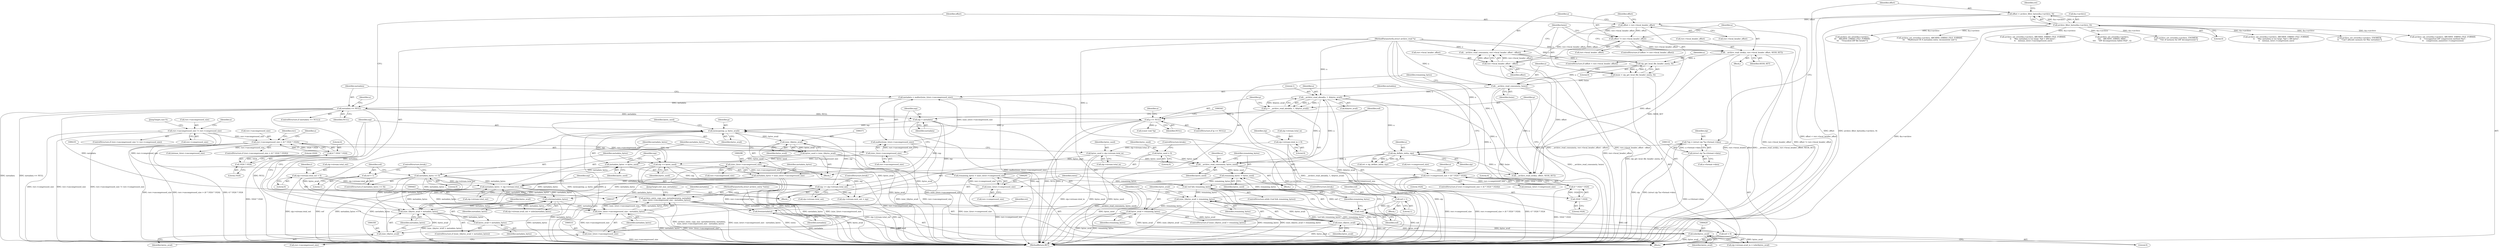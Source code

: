 digraph "0_libarchive_d0331e8e5b05b475f20b1f3101fe1ad772d7e7e7@API" {
"1000528" [label="(Call,archive_entry_copy_mac_metadata(entry, metadata,\n\t    (size_t)rsrc->uncompressed_size - metadata_bytes))"];
"1000109" [label="(MethodParameterIn,struct archive_entry *entry)"];
"1000240" [label="(Call,metadata == NULL)"];
"1000231" [label="(Call,metadata = malloc((size_t)rsrc->uncompressed_size))"];
"1000233" [label="(Call,malloc((size_t)rsrc->uncompressed_size))"];
"1000234" [label="(Call,(size_t)rsrc->uncompressed_size)"];
"1000182" [label="(Call,rsrc->uncompressed_size > (4 * 1024 * 1024))"];
"1000148" [label="(Call,rsrc->uncompressed_size != rsrc->compressed_size)"];
"1000186" [label="(Call,4 * 1024 * 1024)"];
"1000188" [label="(Call,1024 * 1024)"];
"1000531" [label="(Call,(size_t)rsrc->uncompressed_size - metadata_bytes)"];
"1000532" [label="(Call,(size_t)rsrc->uncompressed_size)"];
"1000297" [label="(Call,(size_t)rsrc->uncompressed_size)"];
"1000295" [label="(Call,metadata_bytes = (size_t)rsrc->uncompressed_size)"];
"1000502" [label="(Call,metadata_bytes -= zip->stream.total_out)"];
"1000445" [label="(Call,zip->stream.total_out = 0)"];
"1000380" [label="(Call,metadata_bytes == 0)"];
"1000373" [label="(Call,metadata_bytes -= bytes_used)"];
"1000368" [label="(Call,bytes_used = (size_t)bytes_avail)"];
"1000370" [label="(Call,(size_t)bytes_avail)"];
"1000364" [label="(Call,memcpy(mp, p, bytes_avail))"];
"1000376" [label="(Call,mp += bytes_used)"];
"1000302" [label="(Call,mp = metadata)"];
"1000509" [label="(Call,mp += zip->stream.total_out)"];
"1000325" [label="(Call,p == NULL)"];
"1000317" [label="(Call,p = __archive_read_ahead(a, 1, &bytes_avail))"];
"1000319" [label="(Call,__archive_read_ahead(a, 1, &bytes_avail))"];
"1000285" [label="(Call,__archive_read_consume(a, hsize))"];
"1000282" [label="(Call,zip_get_local_file_header_size(a, 0))"];
"1000259" [label="(Call,__archive_read_consume(a, rsrc->local_header_offset - offset))"];
"1000108" [label="(MethodParameterIn,struct archive_read *a)"];
"1000261" [label="(Call,rsrc->local_header_offset - offset)"];
"1000254" [label="(Call,offset < rsrc->local_header_offset)"];
"1000125" [label="(Call,offset = archive_filter_bytes(&a->archive, 0))"];
"1000127" [label="(Call,archive_filter_bytes(&a->archive, 0))"];
"1000274" [label="(Call,__archive_read_seek(a, rsrc->local_header_offset, SEEK_SET))"];
"1000268" [label="(Call,offset != rsrc->local_header_offset)"];
"1000280" [label="(Call,hsize = zip_get_local_file_header_size(a, 0))"];
"1000522" [label="(Call,__archive_read_consume(a, bytes_used))"];
"1000392" [label="(Call,zip_deflate_init(a, zip))"];
"1000113" [label="(Call,*zip = (struct zip *)a->format->data)"];
"1000115" [label="(Call,(struct zip *)a->format->data)"];
"1000495" [label="(Call,bytes_used = zip->stream.total_in)"];
"1000422" [label="(Call,zip->stream.total_in = 0)"];
"1000518" [label="(Call,bytes_used = 0)"];
"1000361" [label="(Call,bytes_avail = metadata_bytes)"];
"1000356" [label="(Call,(size_t)bytes_avail > metadata_bytes)"];
"1000357" [label="(Call,(size_t)bytes_avail)"];
"1000342" [label="(Call,(size_t)bytes_avail)"];
"1000346" [label="(Call,bytes_avail = remaining_bytes)"];
"1000341" [label="(Call,(size_t)bytes_avail > remaining_bytes)"];
"1000309" [label="(Call,!eof && remaining_bytes)"];
"1000310" [label="(Call,!eof)"];
"1000383" [label="(Call,eof = 1)"];
"1000466" [label="(Call,eof = 1)"];
"1000305" [label="(Call,eof = 0)"];
"1000288" [label="(Call,remaining_bytes = (size_t)rsrc->compressed_size)"];
"1000290" [label="(Call,(size_t)rsrc->compressed_size)"];
"1000207" [label="(Call,rsrc->compressed_size > (4 * 1024 * 1024))"];
"1000211" [label="(Call,4 * 1024 * 1024)"];
"1000213" [label="(Call,1024 * 1024)"];
"1000525" [label="(Call,remaining_bytes -= bytes_used)"];
"1000419" [label="(Call,(uInt)bytes_avail)"];
"1000442" [label="(Call,(uInt)metadata_bytes)"];
"1000548" [label="(Call,free(metadata))"];
"1000538" [label="(JumpTarget,exit_mac_metadata:)"];
"1000281" [label="(Identifier,hsize)"];
"1000321" [label="(Literal,1)"];
"1000410" [label="(Call,(const void *)p)"];
"1000549" [label="(Identifier,metadata)"];
"1000273" [label="(Block,)"];
"1000188" [label="(Call,1024 * 1024)"];
"1000312" [label="(Identifier,remaining_bytes)"];
"1000240" [label="(Call,metadata == NULL)"];
"1000364" [label="(Call,memcpy(mp, p, bytes_avail))"];
"1000192" [label="(Call,archive_set_error(&a->archive, ARCHIVE_ERRNO_FILE_FORMAT,\n\t\t    \"Mac metadata is too large: %jd > 4M bytes\",\n \t\t    (intmax_t)rsrc->uncompressed_size))"];
"1000421" [label="(Identifier,bytes_avail)"];
"1000393" [label="(Identifier,a)"];
"1000483" [label="(Call,archive_set_error(&a->archive,\n\t\t\t\t    ARCHIVE_ERRNO_MISC,\n\t\t\t\t    \"ZIP decompression failed (%d)\", r))"];
"1000303" [label="(Identifier,mp)"];
"1000373" [label="(Call,metadata_bytes -= bytes_used)"];
"1000183" [label="(Call,rsrc->uncompressed_size)"];
"1000532" [label="(Call,(size_t)rsrc->uncompressed_size)"];
"1000381" [label="(Identifier,metadata_bytes)"];
"1000262" [label="(Call,rsrc->local_header_offset)"];
"1000199" [label="(Call,(intmax_t)rsrc->uncompressed_size)"];
"1000347" [label="(Identifier,bytes_avail)"];
"1000310" [label="(Call,!eof)"];
"1000285" [label="(Call,__archive_read_consume(a, hsize))"];
"1000109" [label="(MethodParameterIn,struct archive_entry *entry)"];
"1000186" [label="(Call,4 * 1024 * 1024)"];
"1000369" [label="(Identifier,bytes_used)"];
"1000125" [label="(Call,offset = archive_filter_bytes(&a->archive, 0))"];
"1000446" [label="(Call,zip->stream.total_out)"];
"1000445" [label="(Call,zip->stream.total_out = 0)"];
"1000519" [label="(Identifier,bytes_used)"];
"1000327" [label="(Identifier,NULL)"];
"1000302" [label="(Call,mp = metadata)"];
"1000231" [label="(Call,metadata = malloc((size_t)rsrc->uncompressed_size))"];
"1000537" [label="(Identifier,metadata_bytes)"];
"1000520" [label="(Literal,0)"];
"1000341" [label="(Call,(size_t)bytes_avail > remaining_bytes)"];
"1000432" [label="(Identifier,zip)"];
"1000208" [label="(Call,rsrc->compressed_size)"];
"1000270" [label="(Call,rsrc->local_header_offset)"];
"1000309" [label="(Call,!eof && remaining_bytes)"];
"1000529" [label="(Identifier,entry)"];
"1000128" [label="(Call,&a->archive)"];
"1000363" [label="(Identifier,metadata_bytes)"];
"1000539" [label="(Call,__archive_read_seek(a, offset, SEEK_SET))"];
"1000287" [label="(Identifier,hsize)"];
"1000290" [label="(Call,(size_t)rsrc->compressed_size)"];
"1000311" [label="(Identifier,eof)"];
"1000516" [label="(ControlStructure,break;)"];
"1000211" [label="(Call,4 * 1024 * 1024)"];
"1000256" [label="(Call,rsrc->local_header_offset)"];
"1000413" [label="(Call,zip->stream.avail_in = (uInt)bytes_avail)"];
"1000232" [label="(Identifier,metadata)"];
"1000471" [label="(Call,archive_set_error(&a->archive, ENOMEM,\n\t\t\t\t    \"Out of memory for ZIP decompression\"))"];
"1000280" [label="(Call,hsize = zip_get_local_file_header_size(a, 0))"];
"1000521" [label="(ControlStructure,break;)"];
"1000132" [label="(Literal,0)"];
"1000356" [label="(Call,(size_t)bytes_avail > metadata_bytes)"];
"1000304" [label="(Identifier,metadata)"];
"1000355" [label="(ControlStructure,if ((size_t)bytes_avail > metadata_bytes))"];
"1000374" [label="(Identifier,metadata_bytes)"];
"1000368" [label="(Call,bytes_used = (size_t)bytes_avail)"];
"1000390" [label="(Call,ret = zip_deflate_init(a, zip))"];
"1000375" [label="(Identifier,bytes_used)"];
"1000292" [label="(Call,rsrc->compressed_size)"];
"1000282" [label="(Call,zip_get_local_file_header_size(a, 0))"];
"1000127" [label="(Call,archive_filter_bytes(&a->archive, 0))"];
"1000269" [label="(Identifier,offset)"];
"1000239" [label="(ControlStructure,if (metadata == NULL))"];
"1000241" [label="(Identifier,metadata)"];
"1000534" [label="(Call,rsrc->uncompressed_size)"];
"1000377" [label="(Identifier,mp)"];
"1000388" [label="(Block,)"];
"1000526" [label="(Identifier,remaining_bytes)"];
"1000255" [label="(Identifier,offset)"];
"1000359" [label="(Identifier,bytes_avail)"];
"1000286" [label="(Identifier,a)"];
"1000320" [label="(Identifier,a)"];
"1000419" [label="(Call,(uInt)bytes_avail)"];
"1000382" [label="(Literal,0)"];
"1000318" [label="(Identifier,p)"];
"1000113" [label="(Call,*zip = (struct zip *)a->format->data)"];
"1000380" [label="(Call,metadata_bytes == 0)"];
"1000324" [label="(ControlStructure,if (p == NULL))"];
"1000384" [label="(Identifier,eof)"];
"1000289" [label="(Identifier,remaining_bytes)"];
"1000348" [label="(Identifier,remaining_bytes)"];
"1000181" [label="(ControlStructure,if (rsrc->uncompressed_size > (4 * 1024 * 1024)))"];
"1000322" [label="(Call,&bytes_avail)"];
"1000117" [label="(Call,a->format->data)"];
"1000370" [label="(Call,(size_t)bytes_avail)"];
"1000274" [label="(Call,__archive_read_seek(a, rsrc->local_header_offset, SEEK_SET))"];
"1000276" [label="(Call,rsrc->local_header_offset)"];
"1000111" [label="(Block,)"];
"1000217" [label="(Call,archive_set_error(&a->archive, ARCHIVE_ERRNO_FILE_FORMAT,\n\t\t    \"Mac metadata is too large: %jd > 4M bytes\",\n\t\t    (intmax_t)rsrc->compressed_size))"];
"1000108" [label="(MethodParameterIn,struct archive_read *a)"];
"1000429" [label="(Call,zip->stream.next_out = mp)"];
"1000528" [label="(Call,archive_entry_copy_mac_metadata(entry, metadata,\n\t    (size_t)rsrc->uncompressed_size - metadata_bytes))"];
"1000497" [label="(Call,zip->stream.total_in)"];
"1000165" [label="(JumpTarget,case 8:)"];
"1000215" [label="(Literal,1024)"];
"1000504" [label="(Call,zip->stream.total_out)"];
"1000308" [label="(ControlStructure,while (!eof && remaining_bytes))"];
"1000361" [label="(Call,bytes_avail = metadata_bytes)"];
"1000267" [label="(ControlStructure,if (offset != rsrc->local_header_offset))"];
"1000366" [label="(Identifier,p)"];
"1000394" [label="(Identifier,zip)"];
"1000342" [label="(Call,(size_t)bytes_avail)"];
"1000453" [label="(Identifier,r)"];
"1000523" [label="(Identifier,a)"];
"1000288" [label="(Call,remaining_bytes = (size_t)rsrc->compressed_size)"];
"1000548" [label="(Call,free(metadata))"];
"1000147" [label="(ControlStructure,if (rsrc->uncompressed_size != rsrc->compressed_size))"];
"1000317" [label="(Call,p = __archive_read_ahead(a, 1, &bytes_avail))"];
"1000284" [label="(Literal,0)"];
"1000149" [label="(Call,rsrc->uncompressed_size)"];
"1000242" [label="(Identifier,NULL)"];
"1000244" [label="(Call,archive_set_error(&a->archive, ENOMEM,\n\t\t    \"Can't allocate memory for Mac metadata\"))"];
"1000233" [label="(Call,malloc((size_t)rsrc->uncompressed_size))"];
"1000306" [label="(Identifier,eof)"];
"1000168" [label="(Call,archive_set_error(&a->archive, ARCHIVE_ERRNO_FILE_FORMAT,\n\t\t    \"Unsupported ZIP compression method (%s)\",\n\t\t    compression_name(rsrc->compression)))"];
"1000423" [label="(Call,zip->stream.total_in)"];
"1000444" [label="(Identifier,metadata_bytes)"];
"1000190" [label="(Literal,1024)"];
"1000254" [label="(Call,offset < rsrc->local_header_offset)"];
"1000468" [label="(Literal,1)"];
"1000510" [label="(Identifier,mp)"];
"1000466" [label="(Call,eof = 1)"];
"1000530" [label="(Identifier,metadata)"];
"1000495" [label="(Call,bytes_used = zip->stream.total_in)"];
"1000353" [label="(Block,)"];
"1000114" [label="(Identifier,zip)"];
"1000346" [label="(Call,bytes_avail = remaining_bytes)"];
"1000552" [label="(MethodReturn,RET)"];
"1000138" [label="(Identifier,ret)"];
"1000261" [label="(Call,rsrc->local_header_offset - offset)"];
"1000379" [label="(ControlStructure,if (metadata_bytes == 0))"];
"1000295" [label="(Call,metadata_bytes = (size_t)rsrc->uncompressed_size)"];
"1000340" [label="(ControlStructure,if ((size_t)bytes_avail > remaining_bytes))"];
"1000329" [label="(Call,archive_set_error(&a->archive,\n\t\t\t    ARCHIVE_ERRNO_FILE_FORMAT,\n\t\t\t    \"Truncated ZIP file header\"))"];
"1000451" [label="(Literal,0)"];
"1000496" [label="(Identifier,bytes_used)"];
"1000360" [label="(Identifier,metadata_bytes)"];
"1000206" [label="(ControlStructure,if (rsrc->compressed_size > (4 * 1024 * 1024)))"];
"1000115" [label="(Call,(struct zip *)a->format->data)"];
"1000522" [label="(Call,__archive_read_consume(a, bytes_used))"];
"1000299" [label="(Call,rsrc->uncompressed_size)"];
"1000511" [label="(Call,zip->stream.total_out)"];
"1000283" [label="(Identifier,a)"];
"1000236" [label="(Call,rsrc->uncompressed_size)"];
"1000469" [label="(ControlStructure,break;)"];
"1000253" [label="(ControlStructure,if (offset < rsrc->local_header_offset))"];
"1000305" [label="(Call,eof = 0)"];
"1000365" [label="(Identifier,mp)"];
"1000525" [label="(Call,remaining_bytes -= bytes_used)"];
"1000319" [label="(Call,__archive_read_ahead(a, 1, &bytes_avail))"];
"1000268" [label="(Call,offset != rsrc->local_header_offset)"];
"1000296" [label="(Identifier,metadata_bytes)"];
"1000551" [label="(Identifier,ret)"];
"1000265" [label="(Identifier,offset)"];
"1000509" [label="(Call,mp += zip->stream.total_out)"];
"1000357" [label="(Call,(size_t)bytes_avail)"];
"1000307" [label="(Literal,0)"];
"1000518" [label="(Call,bytes_used = 0)"];
"1000220" [label="(Identifier,a)"];
"1000313" [label="(Block,)"];
"1000383" [label="(Call,eof = 1)"];
"1000209" [label="(Identifier,rsrc)"];
"1000531" [label="(Call,(size_t)rsrc->uncompressed_size - metadata_bytes)"];
"1000442" [label="(Call,(uInt)metadata_bytes)"];
"1000234" [label="(Call,(size_t)rsrc->uncompressed_size)"];
"1000467" [label="(Identifier,eof)"];
"1000326" [label="(Identifier,p)"];
"1000385" [label="(Literal,1)"];
"1000187" [label="(Literal,4)"];
"1000148" [label="(Call,rsrc->uncompressed_size != rsrc->compressed_size)"];
"1000212" [label="(Literal,4)"];
"1000422" [label="(Call,zip->stream.total_in = 0)"];
"1000126" [label="(Identifier,offset)"];
"1000159" [label="(Identifier,a)"];
"1000367" [label="(Identifier,bytes_avail)"];
"1000378" [label="(Identifier,bytes_used)"];
"1000345" [label="(Identifier,remaining_bytes)"];
"1000524" [label="(Identifier,bytes_used)"];
"1000207" [label="(Call,rsrc->compressed_size > (4 * 1024 * 1024))"];
"1000214" [label="(Literal,1024)"];
"1000344" [label="(Identifier,bytes_avail)"];
"1000503" [label="(Identifier,metadata_bytes)"];
"1000152" [label="(Call,rsrc->compressed_size)"];
"1000462" [label="(Block,)"];
"1000189" [label="(Literal,1024)"];
"1000502" [label="(Call,metadata_bytes -= zip->stream.total_out)"];
"1000195" [label="(Identifier,a)"];
"1000275" [label="(Identifier,a)"];
"1000247" [label="(Identifier,a)"];
"1000386" [label="(ControlStructure,break;)"];
"1000259" [label="(Call,__archive_read_consume(a, rsrc->local_header_offset - offset))"];
"1000362" [label="(Identifier,bytes_avail)"];
"1000182" [label="(Call,rsrc->uncompressed_size > (4 * 1024 * 1024))"];
"1000325" [label="(Call,p == NULL)"];
"1000428" [label="(Literal,0)"];
"1000527" [label="(Identifier,bytes_used)"];
"1000156" [label="(Call,archive_set_error(&a->archive, ARCHIVE_ERRNO_FILE_FORMAT,\n\t\t\t    \"Malformed OS X metadata entry: inconsistent size\"))"];
"1000224" [label="(Call,(intmax_t)rsrc->compressed_size)"];
"1000332" [label="(Identifier,a)"];
"1000392" [label="(Call,zip_deflate_init(a, zip))"];
"1000279" [label="(Identifier,SEEK_SET)"];
"1000297" [label="(Call,(size_t)rsrc->uncompressed_size)"];
"1000436" [label="(Call,zip->stream.avail_out = (uInt)metadata_bytes)"];
"1000372" [label="(Identifier,bytes_avail)"];
"1000260" [label="(Identifier,a)"];
"1000213" [label="(Call,1024 * 1024)"];
"1000376" [label="(Call,mp += bytes_used)"];
"1000351" [label="(Identifier,rsrc)"];
"1000528" -> "1000111"  [label="AST: "];
"1000528" -> "1000531"  [label="CFG: "];
"1000529" -> "1000528"  [label="AST: "];
"1000530" -> "1000528"  [label="AST: "];
"1000531" -> "1000528"  [label="AST: "];
"1000538" -> "1000528"  [label="CFG: "];
"1000528" -> "1000552"  [label="DDG: archive_entry_copy_mac_metadata(entry, metadata,\n\t    (size_t)rsrc->uncompressed_size - metadata_bytes)"];
"1000528" -> "1000552"  [label="DDG: (size_t)rsrc->uncompressed_size - metadata_bytes"];
"1000528" -> "1000552"  [label="DDG: entry"];
"1000109" -> "1000528"  [label="DDG: entry"];
"1000240" -> "1000528"  [label="DDG: metadata"];
"1000531" -> "1000528"  [label="DDG: (size_t)rsrc->uncompressed_size"];
"1000531" -> "1000528"  [label="DDG: metadata_bytes"];
"1000528" -> "1000548"  [label="DDG: metadata"];
"1000109" -> "1000107"  [label="AST: "];
"1000109" -> "1000552"  [label="DDG: entry"];
"1000240" -> "1000239"  [label="AST: "];
"1000240" -> "1000242"  [label="CFG: "];
"1000241" -> "1000240"  [label="AST: "];
"1000242" -> "1000240"  [label="AST: "];
"1000247" -> "1000240"  [label="CFG: "];
"1000255" -> "1000240"  [label="CFG: "];
"1000240" -> "1000552"  [label="DDG: metadata == NULL"];
"1000240" -> "1000552"  [label="DDG: NULL"];
"1000240" -> "1000552"  [label="DDG: metadata"];
"1000231" -> "1000240"  [label="DDG: metadata"];
"1000240" -> "1000302"  [label="DDG: metadata"];
"1000240" -> "1000325"  [label="DDG: NULL"];
"1000240" -> "1000548"  [label="DDG: metadata"];
"1000231" -> "1000111"  [label="AST: "];
"1000231" -> "1000233"  [label="CFG: "];
"1000232" -> "1000231"  [label="AST: "];
"1000233" -> "1000231"  [label="AST: "];
"1000241" -> "1000231"  [label="CFG: "];
"1000231" -> "1000552"  [label="DDG: malloc((size_t)rsrc->uncompressed_size)"];
"1000233" -> "1000231"  [label="DDG: (size_t)rsrc->uncompressed_size"];
"1000233" -> "1000234"  [label="CFG: "];
"1000234" -> "1000233"  [label="AST: "];
"1000233" -> "1000552"  [label="DDG: (size_t)rsrc->uncompressed_size"];
"1000234" -> "1000233"  [label="DDG: rsrc->uncompressed_size"];
"1000234" -> "1000236"  [label="CFG: "];
"1000235" -> "1000234"  [label="AST: "];
"1000236" -> "1000234"  [label="AST: "];
"1000234" -> "1000552"  [label="DDG: rsrc->uncompressed_size"];
"1000182" -> "1000234"  [label="DDG: rsrc->uncompressed_size"];
"1000234" -> "1000297"  [label="DDG: rsrc->uncompressed_size"];
"1000182" -> "1000181"  [label="AST: "];
"1000182" -> "1000186"  [label="CFG: "];
"1000183" -> "1000182"  [label="AST: "];
"1000186" -> "1000182"  [label="AST: "];
"1000195" -> "1000182"  [label="CFG: "];
"1000209" -> "1000182"  [label="CFG: "];
"1000182" -> "1000552"  [label="DDG: rsrc->uncompressed_size > (4 * 1024 * 1024)"];
"1000182" -> "1000552"  [label="DDG: 4 * 1024 * 1024"];
"1000182" -> "1000552"  [label="DDG: rsrc->uncompressed_size"];
"1000148" -> "1000182"  [label="DDG: rsrc->uncompressed_size"];
"1000186" -> "1000182"  [label="DDG: 4"];
"1000186" -> "1000182"  [label="DDG: 1024 * 1024"];
"1000182" -> "1000199"  [label="DDG: rsrc->uncompressed_size"];
"1000148" -> "1000147"  [label="AST: "];
"1000148" -> "1000152"  [label="CFG: "];
"1000149" -> "1000148"  [label="AST: "];
"1000152" -> "1000148"  [label="AST: "];
"1000159" -> "1000148"  [label="CFG: "];
"1000165" -> "1000148"  [label="CFG: "];
"1000148" -> "1000552"  [label="DDG: rsrc->compressed_size"];
"1000148" -> "1000552"  [label="DDG: rsrc->uncompressed_size"];
"1000148" -> "1000552"  [label="DDG: rsrc->uncompressed_size != rsrc->compressed_size"];
"1000148" -> "1000207"  [label="DDG: rsrc->compressed_size"];
"1000186" -> "1000188"  [label="CFG: "];
"1000187" -> "1000186"  [label="AST: "];
"1000188" -> "1000186"  [label="AST: "];
"1000186" -> "1000552"  [label="DDG: 1024 * 1024"];
"1000188" -> "1000186"  [label="DDG: 1024"];
"1000188" -> "1000190"  [label="CFG: "];
"1000189" -> "1000188"  [label="AST: "];
"1000190" -> "1000188"  [label="AST: "];
"1000531" -> "1000537"  [label="CFG: "];
"1000532" -> "1000531"  [label="AST: "];
"1000537" -> "1000531"  [label="AST: "];
"1000531" -> "1000552"  [label="DDG: (size_t)rsrc->uncompressed_size"];
"1000531" -> "1000552"  [label="DDG: metadata_bytes"];
"1000532" -> "1000531"  [label="DDG: rsrc->uncompressed_size"];
"1000295" -> "1000531"  [label="DDG: metadata_bytes"];
"1000502" -> "1000531"  [label="DDG: metadata_bytes"];
"1000380" -> "1000531"  [label="DDG: metadata_bytes"];
"1000442" -> "1000531"  [label="DDG: metadata_bytes"];
"1000532" -> "1000534"  [label="CFG: "];
"1000533" -> "1000532"  [label="AST: "];
"1000534" -> "1000532"  [label="AST: "];
"1000537" -> "1000532"  [label="CFG: "];
"1000532" -> "1000552"  [label="DDG: rsrc->uncompressed_size"];
"1000297" -> "1000532"  [label="DDG: rsrc->uncompressed_size"];
"1000297" -> "1000295"  [label="AST: "];
"1000297" -> "1000299"  [label="CFG: "];
"1000298" -> "1000297"  [label="AST: "];
"1000299" -> "1000297"  [label="AST: "];
"1000295" -> "1000297"  [label="CFG: "];
"1000297" -> "1000552"  [label="DDG: rsrc->uncompressed_size"];
"1000297" -> "1000295"  [label="DDG: rsrc->uncompressed_size"];
"1000295" -> "1000111"  [label="AST: "];
"1000296" -> "1000295"  [label="AST: "];
"1000303" -> "1000295"  [label="CFG: "];
"1000295" -> "1000552"  [label="DDG: metadata_bytes"];
"1000295" -> "1000552"  [label="DDG: (size_t)rsrc->uncompressed_size"];
"1000295" -> "1000356"  [label="DDG: metadata_bytes"];
"1000295" -> "1000442"  [label="DDG: metadata_bytes"];
"1000295" -> "1000502"  [label="DDG: metadata_bytes"];
"1000502" -> "1000388"  [label="AST: "];
"1000502" -> "1000504"  [label="CFG: "];
"1000503" -> "1000502"  [label="AST: "];
"1000504" -> "1000502"  [label="AST: "];
"1000510" -> "1000502"  [label="CFG: "];
"1000502" -> "1000552"  [label="DDG: metadata_bytes"];
"1000502" -> "1000356"  [label="DDG: metadata_bytes"];
"1000502" -> "1000442"  [label="DDG: metadata_bytes"];
"1000445" -> "1000502"  [label="DDG: zip->stream.total_out"];
"1000380" -> "1000502"  [label="DDG: metadata_bytes"];
"1000442" -> "1000502"  [label="DDG: metadata_bytes"];
"1000445" -> "1000388"  [label="AST: "];
"1000445" -> "1000451"  [label="CFG: "];
"1000446" -> "1000445"  [label="AST: "];
"1000451" -> "1000445"  [label="AST: "];
"1000453" -> "1000445"  [label="CFG: "];
"1000445" -> "1000552"  [label="DDG: zip->stream.total_out"];
"1000445" -> "1000509"  [label="DDG: zip->stream.total_out"];
"1000380" -> "1000379"  [label="AST: "];
"1000380" -> "1000382"  [label="CFG: "];
"1000381" -> "1000380"  [label="AST: "];
"1000382" -> "1000380"  [label="AST: "];
"1000384" -> "1000380"  [label="CFG: "];
"1000386" -> "1000380"  [label="CFG: "];
"1000380" -> "1000552"  [label="DDG: metadata_bytes == 0"];
"1000380" -> "1000552"  [label="DDG: metadata_bytes"];
"1000380" -> "1000356"  [label="DDG: metadata_bytes"];
"1000373" -> "1000380"  [label="DDG: metadata_bytes"];
"1000380" -> "1000442"  [label="DDG: metadata_bytes"];
"1000373" -> "1000353"  [label="AST: "];
"1000373" -> "1000375"  [label="CFG: "];
"1000374" -> "1000373"  [label="AST: "];
"1000375" -> "1000373"  [label="AST: "];
"1000377" -> "1000373"  [label="CFG: "];
"1000368" -> "1000373"  [label="DDG: bytes_used"];
"1000356" -> "1000373"  [label="DDG: metadata_bytes"];
"1000368" -> "1000353"  [label="AST: "];
"1000368" -> "1000370"  [label="CFG: "];
"1000369" -> "1000368"  [label="AST: "];
"1000370" -> "1000368"  [label="AST: "];
"1000374" -> "1000368"  [label="CFG: "];
"1000368" -> "1000552"  [label="DDG: (size_t)bytes_avail"];
"1000370" -> "1000368"  [label="DDG: bytes_avail"];
"1000368" -> "1000376"  [label="DDG: bytes_used"];
"1000368" -> "1000522"  [label="DDG: bytes_used"];
"1000370" -> "1000372"  [label="CFG: "];
"1000371" -> "1000370"  [label="AST: "];
"1000372" -> "1000370"  [label="AST: "];
"1000370" -> "1000552"  [label="DDG: bytes_avail"];
"1000370" -> "1000342"  [label="DDG: bytes_avail"];
"1000364" -> "1000370"  [label="DDG: bytes_avail"];
"1000364" -> "1000353"  [label="AST: "];
"1000364" -> "1000367"  [label="CFG: "];
"1000365" -> "1000364"  [label="AST: "];
"1000366" -> "1000364"  [label="AST: "];
"1000367" -> "1000364"  [label="AST: "];
"1000369" -> "1000364"  [label="CFG: "];
"1000364" -> "1000552"  [label="DDG: memcpy(mp, p, bytes_avail)"];
"1000364" -> "1000552"  [label="DDG: p"];
"1000376" -> "1000364"  [label="DDG: mp"];
"1000302" -> "1000364"  [label="DDG: mp"];
"1000509" -> "1000364"  [label="DDG: mp"];
"1000325" -> "1000364"  [label="DDG: p"];
"1000361" -> "1000364"  [label="DDG: bytes_avail"];
"1000357" -> "1000364"  [label="DDG: bytes_avail"];
"1000364" -> "1000376"  [label="DDG: mp"];
"1000376" -> "1000353"  [label="AST: "];
"1000376" -> "1000378"  [label="CFG: "];
"1000377" -> "1000376"  [label="AST: "];
"1000378" -> "1000376"  [label="AST: "];
"1000381" -> "1000376"  [label="CFG: "];
"1000376" -> "1000552"  [label="DDG: mp"];
"1000376" -> "1000552"  [label="DDG: bytes_used"];
"1000376" -> "1000429"  [label="DDG: mp"];
"1000376" -> "1000509"  [label="DDG: mp"];
"1000302" -> "1000111"  [label="AST: "];
"1000302" -> "1000304"  [label="CFG: "];
"1000303" -> "1000302"  [label="AST: "];
"1000304" -> "1000302"  [label="AST: "];
"1000306" -> "1000302"  [label="CFG: "];
"1000302" -> "1000552"  [label="DDG: mp"];
"1000302" -> "1000429"  [label="DDG: mp"];
"1000302" -> "1000509"  [label="DDG: mp"];
"1000509" -> "1000388"  [label="AST: "];
"1000509" -> "1000511"  [label="CFG: "];
"1000510" -> "1000509"  [label="AST: "];
"1000511" -> "1000509"  [label="AST: "];
"1000516" -> "1000509"  [label="CFG: "];
"1000509" -> "1000552"  [label="DDG: zip->stream.total_out"];
"1000509" -> "1000552"  [label="DDG: mp"];
"1000509" -> "1000429"  [label="DDG: mp"];
"1000325" -> "1000324"  [label="AST: "];
"1000325" -> "1000327"  [label="CFG: "];
"1000326" -> "1000325"  [label="AST: "];
"1000327" -> "1000325"  [label="AST: "];
"1000332" -> "1000325"  [label="CFG: "];
"1000343" -> "1000325"  [label="CFG: "];
"1000325" -> "1000552"  [label="DDG: p"];
"1000325" -> "1000552"  [label="DDG: p == NULL"];
"1000325" -> "1000552"  [label="DDG: NULL"];
"1000317" -> "1000325"  [label="DDG: p"];
"1000325" -> "1000410"  [label="DDG: p"];
"1000317" -> "1000313"  [label="AST: "];
"1000317" -> "1000319"  [label="CFG: "];
"1000318" -> "1000317"  [label="AST: "];
"1000319" -> "1000317"  [label="AST: "];
"1000326" -> "1000317"  [label="CFG: "];
"1000317" -> "1000552"  [label="DDG: __archive_read_ahead(a, 1, &bytes_avail)"];
"1000319" -> "1000317"  [label="DDG: a"];
"1000319" -> "1000317"  [label="DDG: 1"];
"1000319" -> "1000317"  [label="DDG: &bytes_avail"];
"1000319" -> "1000322"  [label="CFG: "];
"1000320" -> "1000319"  [label="AST: "];
"1000321" -> "1000319"  [label="AST: "];
"1000322" -> "1000319"  [label="AST: "];
"1000319" -> "1000552"  [label="DDG: &bytes_avail"];
"1000285" -> "1000319"  [label="DDG: a"];
"1000522" -> "1000319"  [label="DDG: a"];
"1000108" -> "1000319"  [label="DDG: a"];
"1000319" -> "1000392"  [label="DDG: a"];
"1000319" -> "1000522"  [label="DDG: a"];
"1000319" -> "1000539"  [label="DDG: a"];
"1000285" -> "1000111"  [label="AST: "];
"1000285" -> "1000287"  [label="CFG: "];
"1000286" -> "1000285"  [label="AST: "];
"1000287" -> "1000285"  [label="AST: "];
"1000289" -> "1000285"  [label="CFG: "];
"1000285" -> "1000552"  [label="DDG: __archive_read_consume(a, hsize)"];
"1000285" -> "1000552"  [label="DDG: hsize"];
"1000282" -> "1000285"  [label="DDG: a"];
"1000108" -> "1000285"  [label="DDG: a"];
"1000280" -> "1000285"  [label="DDG: hsize"];
"1000285" -> "1000539"  [label="DDG: a"];
"1000282" -> "1000280"  [label="AST: "];
"1000282" -> "1000284"  [label="CFG: "];
"1000283" -> "1000282"  [label="AST: "];
"1000284" -> "1000282"  [label="AST: "];
"1000280" -> "1000282"  [label="CFG: "];
"1000282" -> "1000280"  [label="DDG: a"];
"1000282" -> "1000280"  [label="DDG: 0"];
"1000259" -> "1000282"  [label="DDG: a"];
"1000274" -> "1000282"  [label="DDG: a"];
"1000108" -> "1000282"  [label="DDG: a"];
"1000259" -> "1000253"  [label="AST: "];
"1000259" -> "1000261"  [label="CFG: "];
"1000260" -> "1000259"  [label="AST: "];
"1000261" -> "1000259"  [label="AST: "];
"1000281" -> "1000259"  [label="CFG: "];
"1000259" -> "1000552"  [label="DDG: __archive_read_consume(a, rsrc->local_header_offset - offset)"];
"1000259" -> "1000552"  [label="DDG: rsrc->local_header_offset - offset"];
"1000108" -> "1000259"  [label="DDG: a"];
"1000261" -> "1000259"  [label="DDG: rsrc->local_header_offset"];
"1000261" -> "1000259"  [label="DDG: offset"];
"1000108" -> "1000107"  [label="AST: "];
"1000108" -> "1000552"  [label="DDG: a"];
"1000108" -> "1000274"  [label="DDG: a"];
"1000108" -> "1000392"  [label="DDG: a"];
"1000108" -> "1000522"  [label="DDG: a"];
"1000108" -> "1000539"  [label="DDG: a"];
"1000261" -> "1000265"  [label="CFG: "];
"1000262" -> "1000261"  [label="AST: "];
"1000265" -> "1000261"  [label="AST: "];
"1000261" -> "1000552"  [label="DDG: rsrc->local_header_offset"];
"1000254" -> "1000261"  [label="DDG: rsrc->local_header_offset"];
"1000254" -> "1000261"  [label="DDG: offset"];
"1000261" -> "1000539"  [label="DDG: offset"];
"1000254" -> "1000253"  [label="AST: "];
"1000254" -> "1000256"  [label="CFG: "];
"1000255" -> "1000254"  [label="AST: "];
"1000256" -> "1000254"  [label="AST: "];
"1000260" -> "1000254"  [label="CFG: "];
"1000269" -> "1000254"  [label="CFG: "];
"1000254" -> "1000552"  [label="DDG: offset < rsrc->local_header_offset"];
"1000125" -> "1000254"  [label="DDG: offset"];
"1000254" -> "1000268"  [label="DDG: offset"];
"1000254" -> "1000268"  [label="DDG: rsrc->local_header_offset"];
"1000125" -> "1000111"  [label="AST: "];
"1000125" -> "1000127"  [label="CFG: "];
"1000126" -> "1000125"  [label="AST: "];
"1000127" -> "1000125"  [label="AST: "];
"1000138" -> "1000125"  [label="CFG: "];
"1000125" -> "1000552"  [label="DDG: offset"];
"1000125" -> "1000552"  [label="DDG: archive_filter_bytes(&a->archive, 0)"];
"1000127" -> "1000125"  [label="DDG: &a->archive"];
"1000127" -> "1000125"  [label="DDG: 0"];
"1000127" -> "1000132"  [label="CFG: "];
"1000128" -> "1000127"  [label="AST: "];
"1000132" -> "1000127"  [label="AST: "];
"1000127" -> "1000552"  [label="DDG: &a->archive"];
"1000127" -> "1000156"  [label="DDG: &a->archive"];
"1000127" -> "1000168"  [label="DDG: &a->archive"];
"1000127" -> "1000192"  [label="DDG: &a->archive"];
"1000127" -> "1000217"  [label="DDG: &a->archive"];
"1000127" -> "1000244"  [label="DDG: &a->archive"];
"1000127" -> "1000329"  [label="DDG: &a->archive"];
"1000127" -> "1000471"  [label="DDG: &a->archive"];
"1000127" -> "1000483"  [label="DDG: &a->archive"];
"1000274" -> "1000273"  [label="AST: "];
"1000274" -> "1000279"  [label="CFG: "];
"1000275" -> "1000274"  [label="AST: "];
"1000276" -> "1000274"  [label="AST: "];
"1000279" -> "1000274"  [label="AST: "];
"1000281" -> "1000274"  [label="CFG: "];
"1000274" -> "1000552"  [label="DDG: __archive_read_seek(a, rsrc->local_header_offset, SEEK_SET)"];
"1000274" -> "1000552"  [label="DDG: rsrc->local_header_offset"];
"1000268" -> "1000274"  [label="DDG: rsrc->local_header_offset"];
"1000274" -> "1000539"  [label="DDG: SEEK_SET"];
"1000268" -> "1000267"  [label="AST: "];
"1000268" -> "1000270"  [label="CFG: "];
"1000269" -> "1000268"  [label="AST: "];
"1000270" -> "1000268"  [label="AST: "];
"1000275" -> "1000268"  [label="CFG: "];
"1000281" -> "1000268"  [label="CFG: "];
"1000268" -> "1000552"  [label="DDG: offset != rsrc->local_header_offset"];
"1000268" -> "1000552"  [label="DDG: rsrc->local_header_offset"];
"1000268" -> "1000539"  [label="DDG: offset"];
"1000280" -> "1000111"  [label="AST: "];
"1000281" -> "1000280"  [label="AST: "];
"1000286" -> "1000280"  [label="CFG: "];
"1000280" -> "1000552"  [label="DDG: zip_get_local_file_header_size(a, 0)"];
"1000522" -> "1000313"  [label="AST: "];
"1000522" -> "1000524"  [label="CFG: "];
"1000523" -> "1000522"  [label="AST: "];
"1000524" -> "1000522"  [label="AST: "];
"1000526" -> "1000522"  [label="CFG: "];
"1000522" -> "1000552"  [label="DDG: __archive_read_consume(a, bytes_used)"];
"1000392" -> "1000522"  [label="DDG: a"];
"1000495" -> "1000522"  [label="DDG: bytes_used"];
"1000518" -> "1000522"  [label="DDG: bytes_used"];
"1000522" -> "1000525"  [label="DDG: bytes_used"];
"1000522" -> "1000539"  [label="DDG: a"];
"1000392" -> "1000390"  [label="AST: "];
"1000392" -> "1000394"  [label="CFG: "];
"1000393" -> "1000392"  [label="AST: "];
"1000394" -> "1000392"  [label="AST: "];
"1000390" -> "1000392"  [label="CFG: "];
"1000392" -> "1000552"  [label="DDG: zip"];
"1000392" -> "1000390"  [label="DDG: a"];
"1000392" -> "1000390"  [label="DDG: zip"];
"1000113" -> "1000392"  [label="DDG: zip"];
"1000392" -> "1000539"  [label="DDG: a"];
"1000113" -> "1000111"  [label="AST: "];
"1000113" -> "1000115"  [label="CFG: "];
"1000114" -> "1000113"  [label="AST: "];
"1000115" -> "1000113"  [label="AST: "];
"1000126" -> "1000113"  [label="CFG: "];
"1000113" -> "1000552"  [label="DDG: zip"];
"1000113" -> "1000552"  [label="DDG: (struct zip *)a->format->data"];
"1000115" -> "1000113"  [label="DDG: a->format->data"];
"1000115" -> "1000117"  [label="CFG: "];
"1000116" -> "1000115"  [label="AST: "];
"1000117" -> "1000115"  [label="AST: "];
"1000115" -> "1000552"  [label="DDG: a->format->data"];
"1000495" -> "1000388"  [label="AST: "];
"1000495" -> "1000497"  [label="CFG: "];
"1000496" -> "1000495"  [label="AST: "];
"1000497" -> "1000495"  [label="AST: "];
"1000503" -> "1000495"  [label="CFG: "];
"1000495" -> "1000552"  [label="DDG: bytes_used"];
"1000495" -> "1000552"  [label="DDG: zip->stream.total_in"];
"1000422" -> "1000495"  [label="DDG: zip->stream.total_in"];
"1000422" -> "1000388"  [label="AST: "];
"1000422" -> "1000428"  [label="CFG: "];
"1000423" -> "1000422"  [label="AST: "];
"1000428" -> "1000422"  [label="AST: "];
"1000432" -> "1000422"  [label="CFG: "];
"1000422" -> "1000552"  [label="DDG: zip->stream.total_in"];
"1000518" -> "1000353"  [label="AST: "];
"1000518" -> "1000520"  [label="CFG: "];
"1000519" -> "1000518"  [label="AST: "];
"1000520" -> "1000518"  [label="AST: "];
"1000521" -> "1000518"  [label="CFG: "];
"1000518" -> "1000552"  [label="DDG: bytes_used"];
"1000361" -> "1000355"  [label="AST: "];
"1000361" -> "1000363"  [label="CFG: "];
"1000362" -> "1000361"  [label="AST: "];
"1000363" -> "1000361"  [label="AST: "];
"1000365" -> "1000361"  [label="CFG: "];
"1000356" -> "1000361"  [label="DDG: metadata_bytes"];
"1000356" -> "1000355"  [label="AST: "];
"1000356" -> "1000360"  [label="CFG: "];
"1000357" -> "1000356"  [label="AST: "];
"1000360" -> "1000356"  [label="AST: "];
"1000362" -> "1000356"  [label="CFG: "];
"1000365" -> "1000356"  [label="CFG: "];
"1000356" -> "1000552"  [label="DDG: (size_t)bytes_avail > metadata_bytes"];
"1000357" -> "1000356"  [label="DDG: bytes_avail"];
"1000442" -> "1000356"  [label="DDG: metadata_bytes"];
"1000357" -> "1000359"  [label="CFG: "];
"1000358" -> "1000357"  [label="AST: "];
"1000359" -> "1000357"  [label="AST: "];
"1000360" -> "1000357"  [label="CFG: "];
"1000342" -> "1000357"  [label="DDG: bytes_avail"];
"1000346" -> "1000357"  [label="DDG: bytes_avail"];
"1000342" -> "1000341"  [label="AST: "];
"1000342" -> "1000344"  [label="CFG: "];
"1000343" -> "1000342"  [label="AST: "];
"1000344" -> "1000342"  [label="AST: "];
"1000345" -> "1000342"  [label="CFG: "];
"1000342" -> "1000552"  [label="DDG: bytes_avail"];
"1000342" -> "1000341"  [label="DDG: bytes_avail"];
"1000346" -> "1000342"  [label="DDG: bytes_avail"];
"1000419" -> "1000342"  [label="DDG: bytes_avail"];
"1000342" -> "1000419"  [label="DDG: bytes_avail"];
"1000346" -> "1000340"  [label="AST: "];
"1000346" -> "1000348"  [label="CFG: "];
"1000347" -> "1000346"  [label="AST: "];
"1000348" -> "1000346"  [label="AST: "];
"1000351" -> "1000346"  [label="CFG: "];
"1000346" -> "1000552"  [label="DDG: remaining_bytes"];
"1000346" -> "1000552"  [label="DDG: bytes_avail"];
"1000341" -> "1000346"  [label="DDG: remaining_bytes"];
"1000346" -> "1000419"  [label="DDG: bytes_avail"];
"1000341" -> "1000340"  [label="AST: "];
"1000341" -> "1000345"  [label="CFG: "];
"1000345" -> "1000341"  [label="AST: "];
"1000347" -> "1000341"  [label="CFG: "];
"1000351" -> "1000341"  [label="CFG: "];
"1000341" -> "1000552"  [label="DDG: (size_t)bytes_avail"];
"1000341" -> "1000552"  [label="DDG: remaining_bytes"];
"1000341" -> "1000552"  [label="DDG: (size_t)bytes_avail > remaining_bytes"];
"1000309" -> "1000341"  [label="DDG: remaining_bytes"];
"1000341" -> "1000525"  [label="DDG: remaining_bytes"];
"1000309" -> "1000308"  [label="AST: "];
"1000309" -> "1000310"  [label="CFG: "];
"1000309" -> "1000312"  [label="CFG: "];
"1000310" -> "1000309"  [label="AST: "];
"1000312" -> "1000309"  [label="AST: "];
"1000318" -> "1000309"  [label="CFG: "];
"1000529" -> "1000309"  [label="CFG: "];
"1000309" -> "1000552"  [label="DDG: !eof"];
"1000309" -> "1000552"  [label="DDG: !eof && remaining_bytes"];
"1000309" -> "1000552"  [label="DDG: remaining_bytes"];
"1000310" -> "1000309"  [label="DDG: eof"];
"1000288" -> "1000309"  [label="DDG: remaining_bytes"];
"1000525" -> "1000309"  [label="DDG: remaining_bytes"];
"1000310" -> "1000311"  [label="CFG: "];
"1000311" -> "1000310"  [label="AST: "];
"1000312" -> "1000310"  [label="CFG: "];
"1000310" -> "1000552"  [label="DDG: eof"];
"1000383" -> "1000310"  [label="DDG: eof"];
"1000466" -> "1000310"  [label="DDG: eof"];
"1000305" -> "1000310"  [label="DDG: eof"];
"1000383" -> "1000379"  [label="AST: "];
"1000383" -> "1000385"  [label="CFG: "];
"1000384" -> "1000383"  [label="AST: "];
"1000385" -> "1000383"  [label="AST: "];
"1000386" -> "1000383"  [label="CFG: "];
"1000383" -> "1000552"  [label="DDG: eof"];
"1000466" -> "1000462"  [label="AST: "];
"1000466" -> "1000468"  [label="CFG: "];
"1000467" -> "1000466"  [label="AST: "];
"1000468" -> "1000466"  [label="AST: "];
"1000469" -> "1000466"  [label="CFG: "];
"1000466" -> "1000552"  [label="DDG: eof"];
"1000305" -> "1000111"  [label="AST: "];
"1000305" -> "1000307"  [label="CFG: "];
"1000306" -> "1000305"  [label="AST: "];
"1000307" -> "1000305"  [label="AST: "];
"1000311" -> "1000305"  [label="CFG: "];
"1000288" -> "1000111"  [label="AST: "];
"1000288" -> "1000290"  [label="CFG: "];
"1000289" -> "1000288"  [label="AST: "];
"1000290" -> "1000288"  [label="AST: "];
"1000296" -> "1000288"  [label="CFG: "];
"1000288" -> "1000552"  [label="DDG: (size_t)rsrc->compressed_size"];
"1000290" -> "1000288"  [label="DDG: rsrc->compressed_size"];
"1000290" -> "1000292"  [label="CFG: "];
"1000291" -> "1000290"  [label="AST: "];
"1000292" -> "1000290"  [label="AST: "];
"1000290" -> "1000552"  [label="DDG: rsrc->compressed_size"];
"1000207" -> "1000290"  [label="DDG: rsrc->compressed_size"];
"1000207" -> "1000206"  [label="AST: "];
"1000207" -> "1000211"  [label="CFG: "];
"1000208" -> "1000207"  [label="AST: "];
"1000211" -> "1000207"  [label="AST: "];
"1000220" -> "1000207"  [label="CFG: "];
"1000232" -> "1000207"  [label="CFG: "];
"1000207" -> "1000552"  [label="DDG: rsrc->compressed_size"];
"1000207" -> "1000552"  [label="DDG: rsrc->compressed_size > (4 * 1024 * 1024)"];
"1000207" -> "1000552"  [label="DDG: 4 * 1024 * 1024"];
"1000211" -> "1000207"  [label="DDG: 4"];
"1000211" -> "1000207"  [label="DDG: 1024 * 1024"];
"1000207" -> "1000224"  [label="DDG: rsrc->compressed_size"];
"1000211" -> "1000213"  [label="CFG: "];
"1000212" -> "1000211"  [label="AST: "];
"1000213" -> "1000211"  [label="AST: "];
"1000211" -> "1000552"  [label="DDG: 1024 * 1024"];
"1000213" -> "1000211"  [label="DDG: 1024"];
"1000213" -> "1000215"  [label="CFG: "];
"1000214" -> "1000213"  [label="AST: "];
"1000215" -> "1000213"  [label="AST: "];
"1000525" -> "1000313"  [label="AST: "];
"1000525" -> "1000527"  [label="CFG: "];
"1000526" -> "1000525"  [label="AST: "];
"1000527" -> "1000525"  [label="AST: "];
"1000311" -> "1000525"  [label="CFG: "];
"1000525" -> "1000552"  [label="DDG: bytes_used"];
"1000419" -> "1000413"  [label="AST: "];
"1000419" -> "1000421"  [label="CFG: "];
"1000420" -> "1000419"  [label="AST: "];
"1000421" -> "1000419"  [label="AST: "];
"1000413" -> "1000419"  [label="CFG: "];
"1000419" -> "1000552"  [label="DDG: bytes_avail"];
"1000419" -> "1000413"  [label="DDG: bytes_avail"];
"1000442" -> "1000436"  [label="AST: "];
"1000442" -> "1000444"  [label="CFG: "];
"1000443" -> "1000442"  [label="AST: "];
"1000444" -> "1000442"  [label="AST: "];
"1000436" -> "1000442"  [label="CFG: "];
"1000442" -> "1000552"  [label="DDG: metadata_bytes"];
"1000442" -> "1000436"  [label="DDG: metadata_bytes"];
"1000548" -> "1000111"  [label="AST: "];
"1000548" -> "1000549"  [label="CFG: "];
"1000549" -> "1000548"  [label="AST: "];
"1000551" -> "1000548"  [label="CFG: "];
"1000548" -> "1000552"  [label="DDG: metadata"];
}
